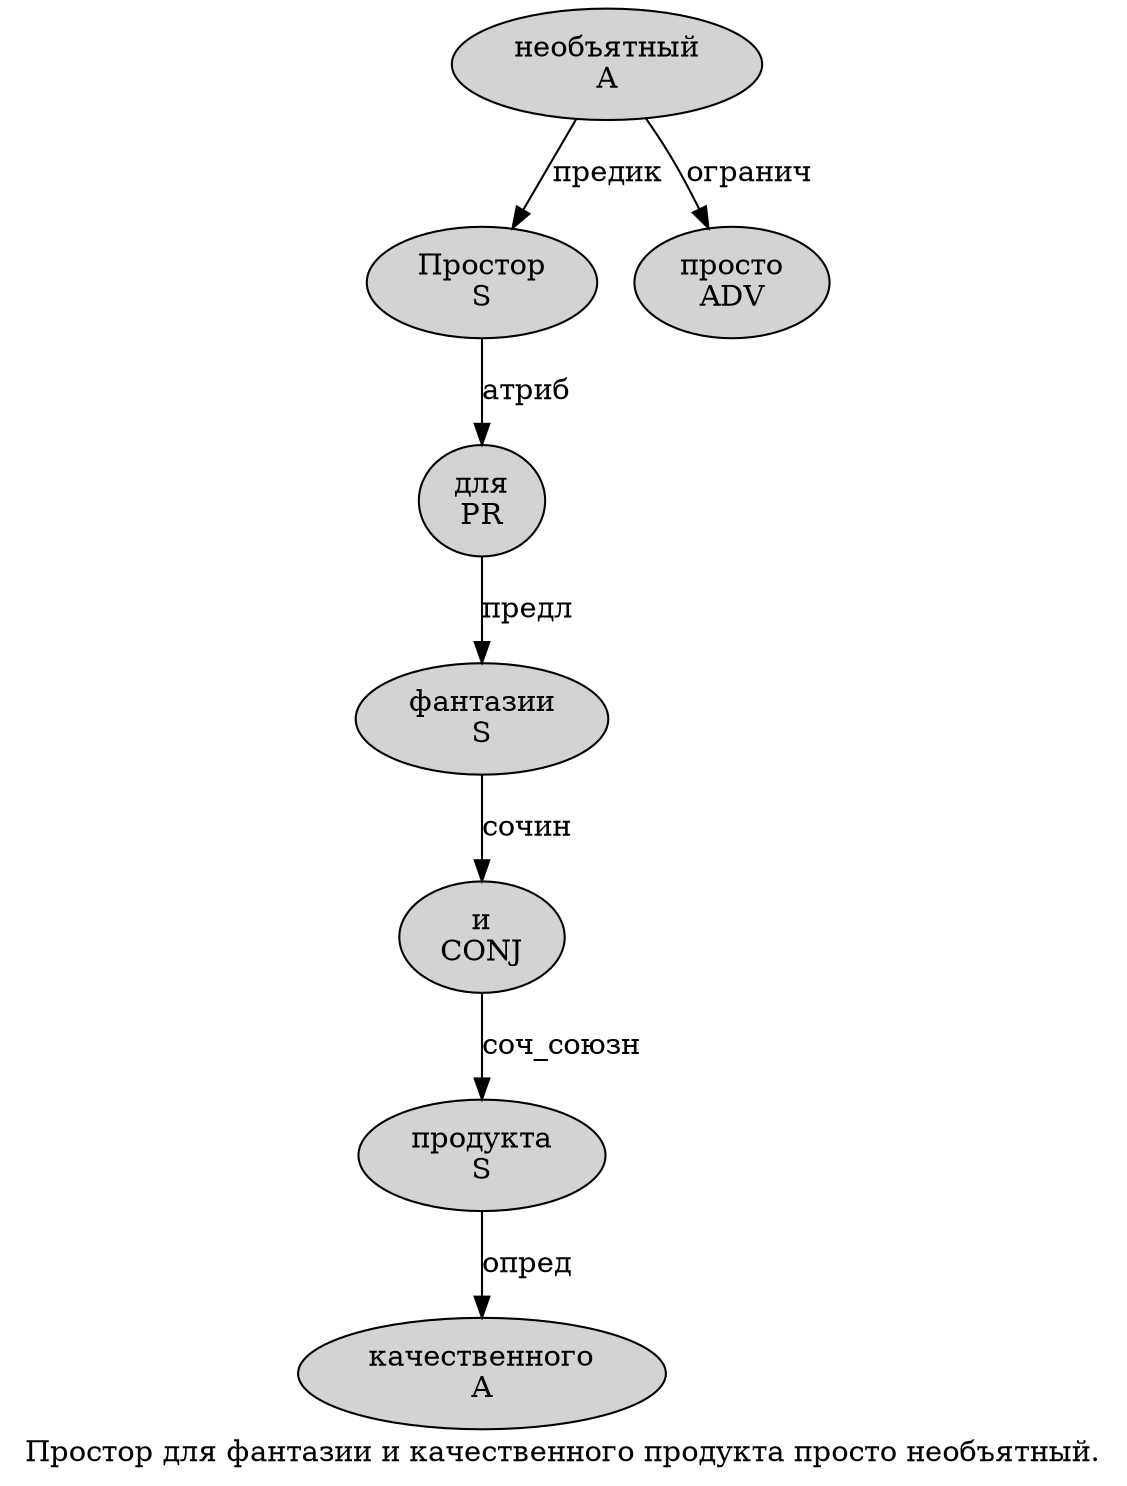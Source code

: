 digraph SENTENCE_4318 {
	graph [label="Простор для фантазии и качественного продукта просто необъятный."]
	node [style=filled]
		0 [label="Простор
S" color="" fillcolor=lightgray penwidth=1 shape=ellipse]
		1 [label="для
PR" color="" fillcolor=lightgray penwidth=1 shape=ellipse]
		2 [label="фантазии
S" color="" fillcolor=lightgray penwidth=1 shape=ellipse]
		3 [label="и
CONJ" color="" fillcolor=lightgray penwidth=1 shape=ellipse]
		4 [label="качественного
A" color="" fillcolor=lightgray penwidth=1 shape=ellipse]
		5 [label="продукта
S" color="" fillcolor=lightgray penwidth=1 shape=ellipse]
		6 [label="просто
ADV" color="" fillcolor=lightgray penwidth=1 shape=ellipse]
		7 [label="необъятный
A" color="" fillcolor=lightgray penwidth=1 shape=ellipse]
			2 -> 3 [label="сочин"]
			0 -> 1 [label="атриб"]
			5 -> 4 [label="опред"]
			7 -> 0 [label="предик"]
			7 -> 6 [label="огранич"]
			1 -> 2 [label="предл"]
			3 -> 5 [label="соч_союзн"]
}